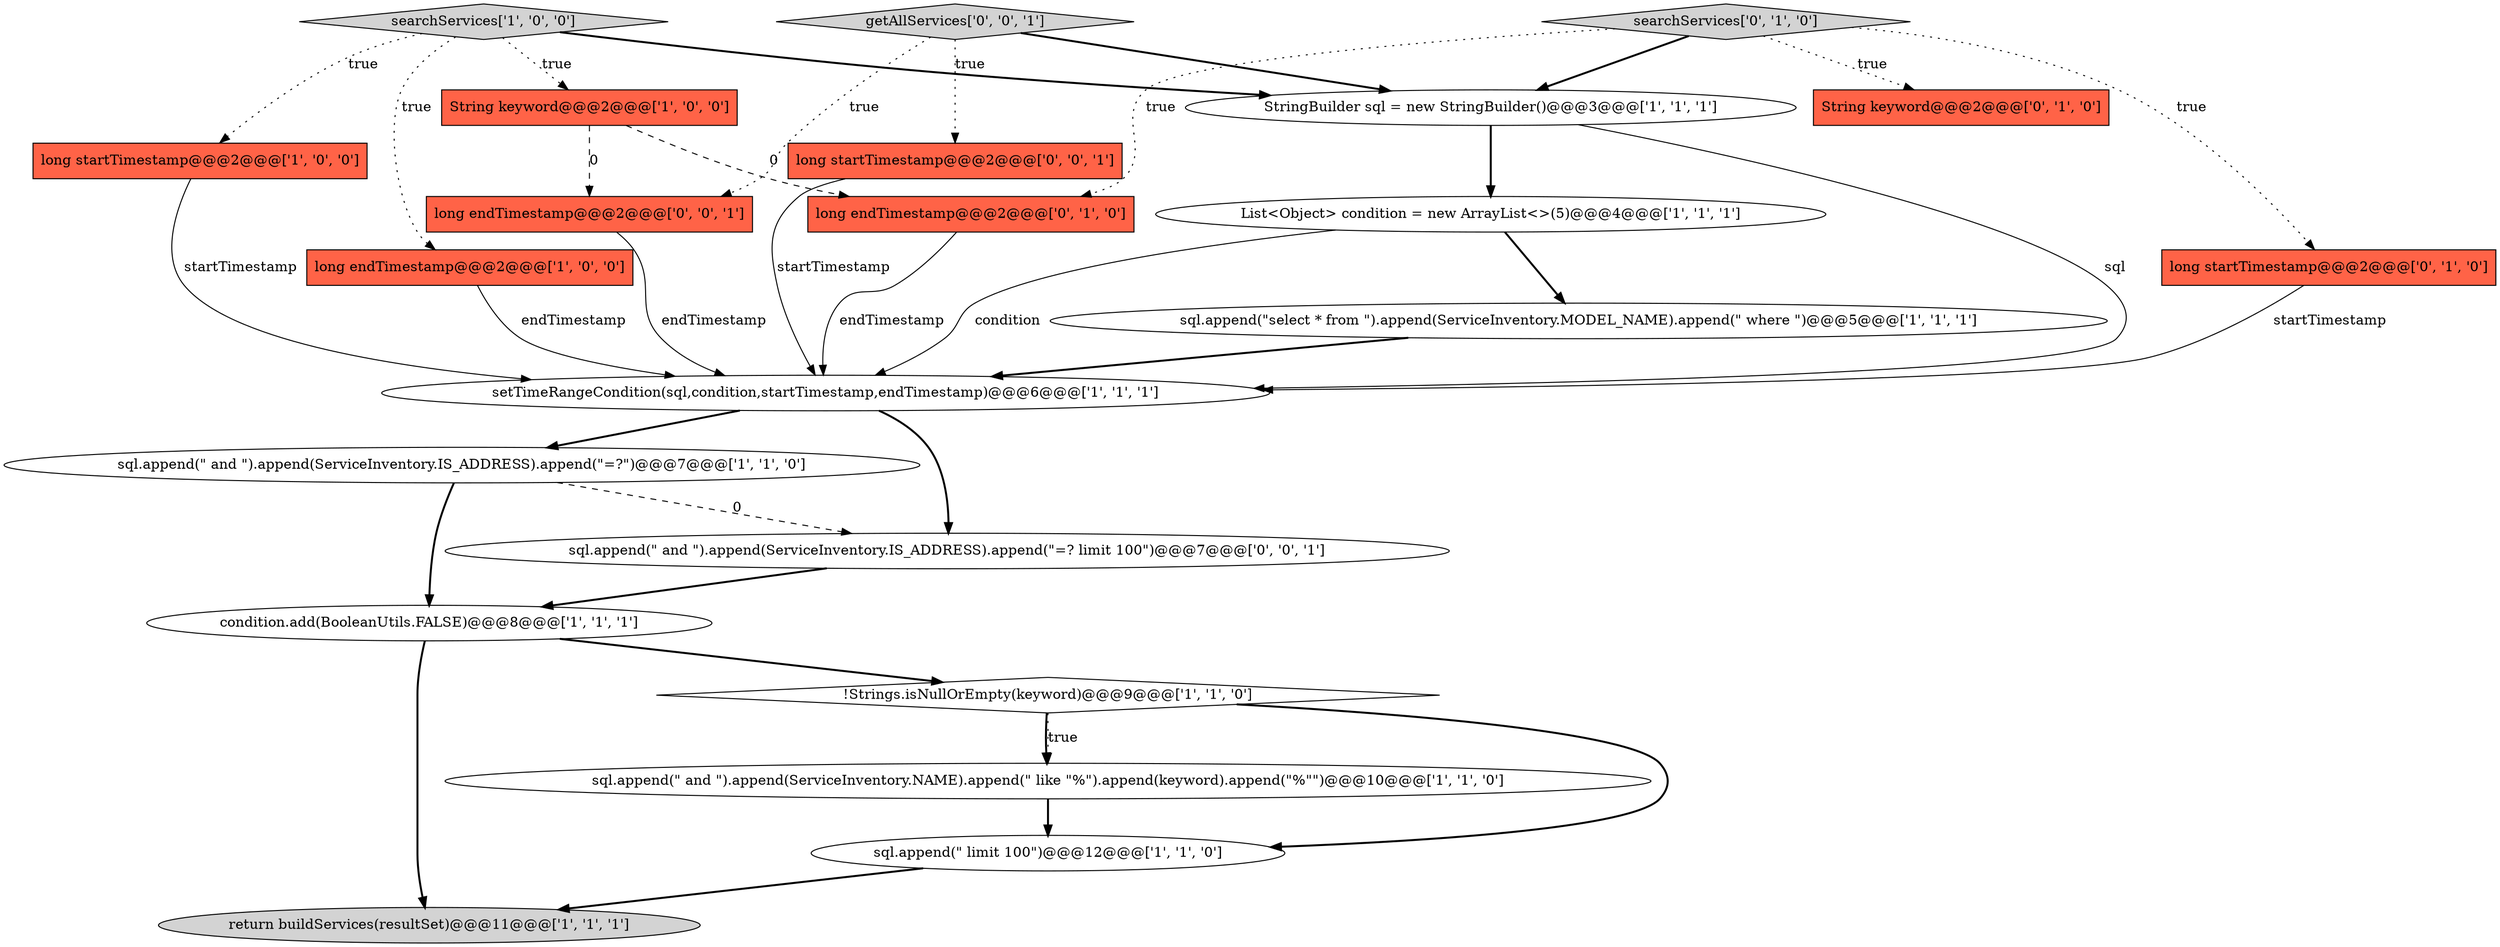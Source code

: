 digraph {
4 [style = filled, label = "condition.add(BooleanUtils.FALSE)@@@8@@@['1', '1', '1']", fillcolor = white, shape = ellipse image = "AAA0AAABBB1BBB"];
3 [style = filled, label = "long startTimestamp@@@2@@@['1', '0', '0']", fillcolor = tomato, shape = box image = "AAA0AAABBB1BBB"];
2 [style = filled, label = "return buildServices(resultSet)@@@11@@@['1', '1', '1']", fillcolor = lightgray, shape = ellipse image = "AAA0AAABBB1BBB"];
8 [style = filled, label = "sql.append(\" limit 100\")@@@12@@@['1', '1', '0']", fillcolor = white, shape = ellipse image = "AAA0AAABBB1BBB"];
15 [style = filled, label = "String keyword@@@2@@@['0', '1', '0']", fillcolor = tomato, shape = box image = "AAA0AAABBB2BBB"];
16 [style = filled, label = "searchServices['0', '1', '0']", fillcolor = lightgray, shape = diamond image = "AAA0AAABBB2BBB"];
18 [style = filled, label = "long startTimestamp@@@2@@@['0', '0', '1']", fillcolor = tomato, shape = box image = "AAA0AAABBB3BBB"];
17 [style = filled, label = "long endTimestamp@@@2@@@['0', '1', '0']", fillcolor = tomato, shape = box image = "AAA1AAABBB2BBB"];
5 [style = filled, label = "searchServices['1', '0', '0']", fillcolor = lightgray, shape = diamond image = "AAA0AAABBB1BBB"];
14 [style = filled, label = "long startTimestamp@@@2@@@['0', '1', '0']", fillcolor = tomato, shape = box image = "AAA0AAABBB2BBB"];
11 [style = filled, label = "sql.append(\" and \").append(ServiceInventory.NAME).append(\" like \"%\").append(keyword).append(\"%\"\")@@@10@@@['1', '1', '0']", fillcolor = white, shape = ellipse image = "AAA0AAABBB1BBB"];
10 [style = filled, label = "String keyword@@@2@@@['1', '0', '0']", fillcolor = tomato, shape = box image = "AAA1AAABBB1BBB"];
21 [style = filled, label = "long endTimestamp@@@2@@@['0', '0', '1']", fillcolor = tomato, shape = box image = "AAA0AAABBB3BBB"];
9 [style = filled, label = "setTimeRangeCondition(sql,condition,startTimestamp,endTimestamp)@@@6@@@['1', '1', '1']", fillcolor = white, shape = ellipse image = "AAA0AAABBB1BBB"];
13 [style = filled, label = "sql.append(\"select * from \").append(ServiceInventory.MODEL_NAME).append(\" where \")@@@5@@@['1', '1', '1']", fillcolor = white, shape = ellipse image = "AAA0AAABBB1BBB"];
6 [style = filled, label = "StringBuilder sql = new StringBuilder()@@@3@@@['1', '1', '1']", fillcolor = white, shape = ellipse image = "AAA0AAABBB1BBB"];
7 [style = filled, label = "!Strings.isNullOrEmpty(keyword)@@@9@@@['1', '1', '0']", fillcolor = white, shape = diamond image = "AAA0AAABBB1BBB"];
1 [style = filled, label = "List<Object> condition = new ArrayList<>(5)@@@4@@@['1', '1', '1']", fillcolor = white, shape = ellipse image = "AAA0AAABBB1BBB"];
19 [style = filled, label = "getAllServices['0', '0', '1']", fillcolor = lightgray, shape = diamond image = "AAA0AAABBB3BBB"];
12 [style = filled, label = "sql.append(\" and \").append(ServiceInventory.IS_ADDRESS).append(\"=?\")@@@7@@@['1', '1', '0']", fillcolor = white, shape = ellipse image = "AAA0AAABBB1BBB"];
20 [style = filled, label = "sql.append(\" and \").append(ServiceInventory.IS_ADDRESS).append(\"=? limit 100\")@@@7@@@['0', '0', '1']", fillcolor = white, shape = ellipse image = "AAA0AAABBB3BBB"];
0 [style = filled, label = "long endTimestamp@@@2@@@['1', '0', '0']", fillcolor = tomato, shape = box image = "AAA0AAABBB1BBB"];
1->9 [style = solid, label="condition"];
0->9 [style = solid, label="endTimestamp"];
7->11 [style = bold, label=""];
10->21 [style = dashed, label="0"];
12->20 [style = dashed, label="0"];
5->10 [style = dotted, label="true"];
16->6 [style = bold, label=""];
16->17 [style = dotted, label="true"];
19->18 [style = dotted, label="true"];
9->20 [style = bold, label=""];
19->21 [style = dotted, label="true"];
4->2 [style = bold, label=""];
5->0 [style = dotted, label="true"];
5->3 [style = dotted, label="true"];
14->9 [style = solid, label="startTimestamp"];
7->8 [style = bold, label=""];
19->6 [style = bold, label=""];
1->13 [style = bold, label=""];
4->7 [style = bold, label=""];
20->4 [style = bold, label=""];
3->9 [style = solid, label="startTimestamp"];
6->1 [style = bold, label=""];
5->6 [style = bold, label=""];
7->11 [style = dotted, label="true"];
12->4 [style = bold, label=""];
8->2 [style = bold, label=""];
6->9 [style = solid, label="sql"];
16->14 [style = dotted, label="true"];
10->17 [style = dashed, label="0"];
17->9 [style = solid, label="endTimestamp"];
11->8 [style = bold, label=""];
13->9 [style = bold, label=""];
9->12 [style = bold, label=""];
21->9 [style = solid, label="endTimestamp"];
18->9 [style = solid, label="startTimestamp"];
16->15 [style = dotted, label="true"];
}
